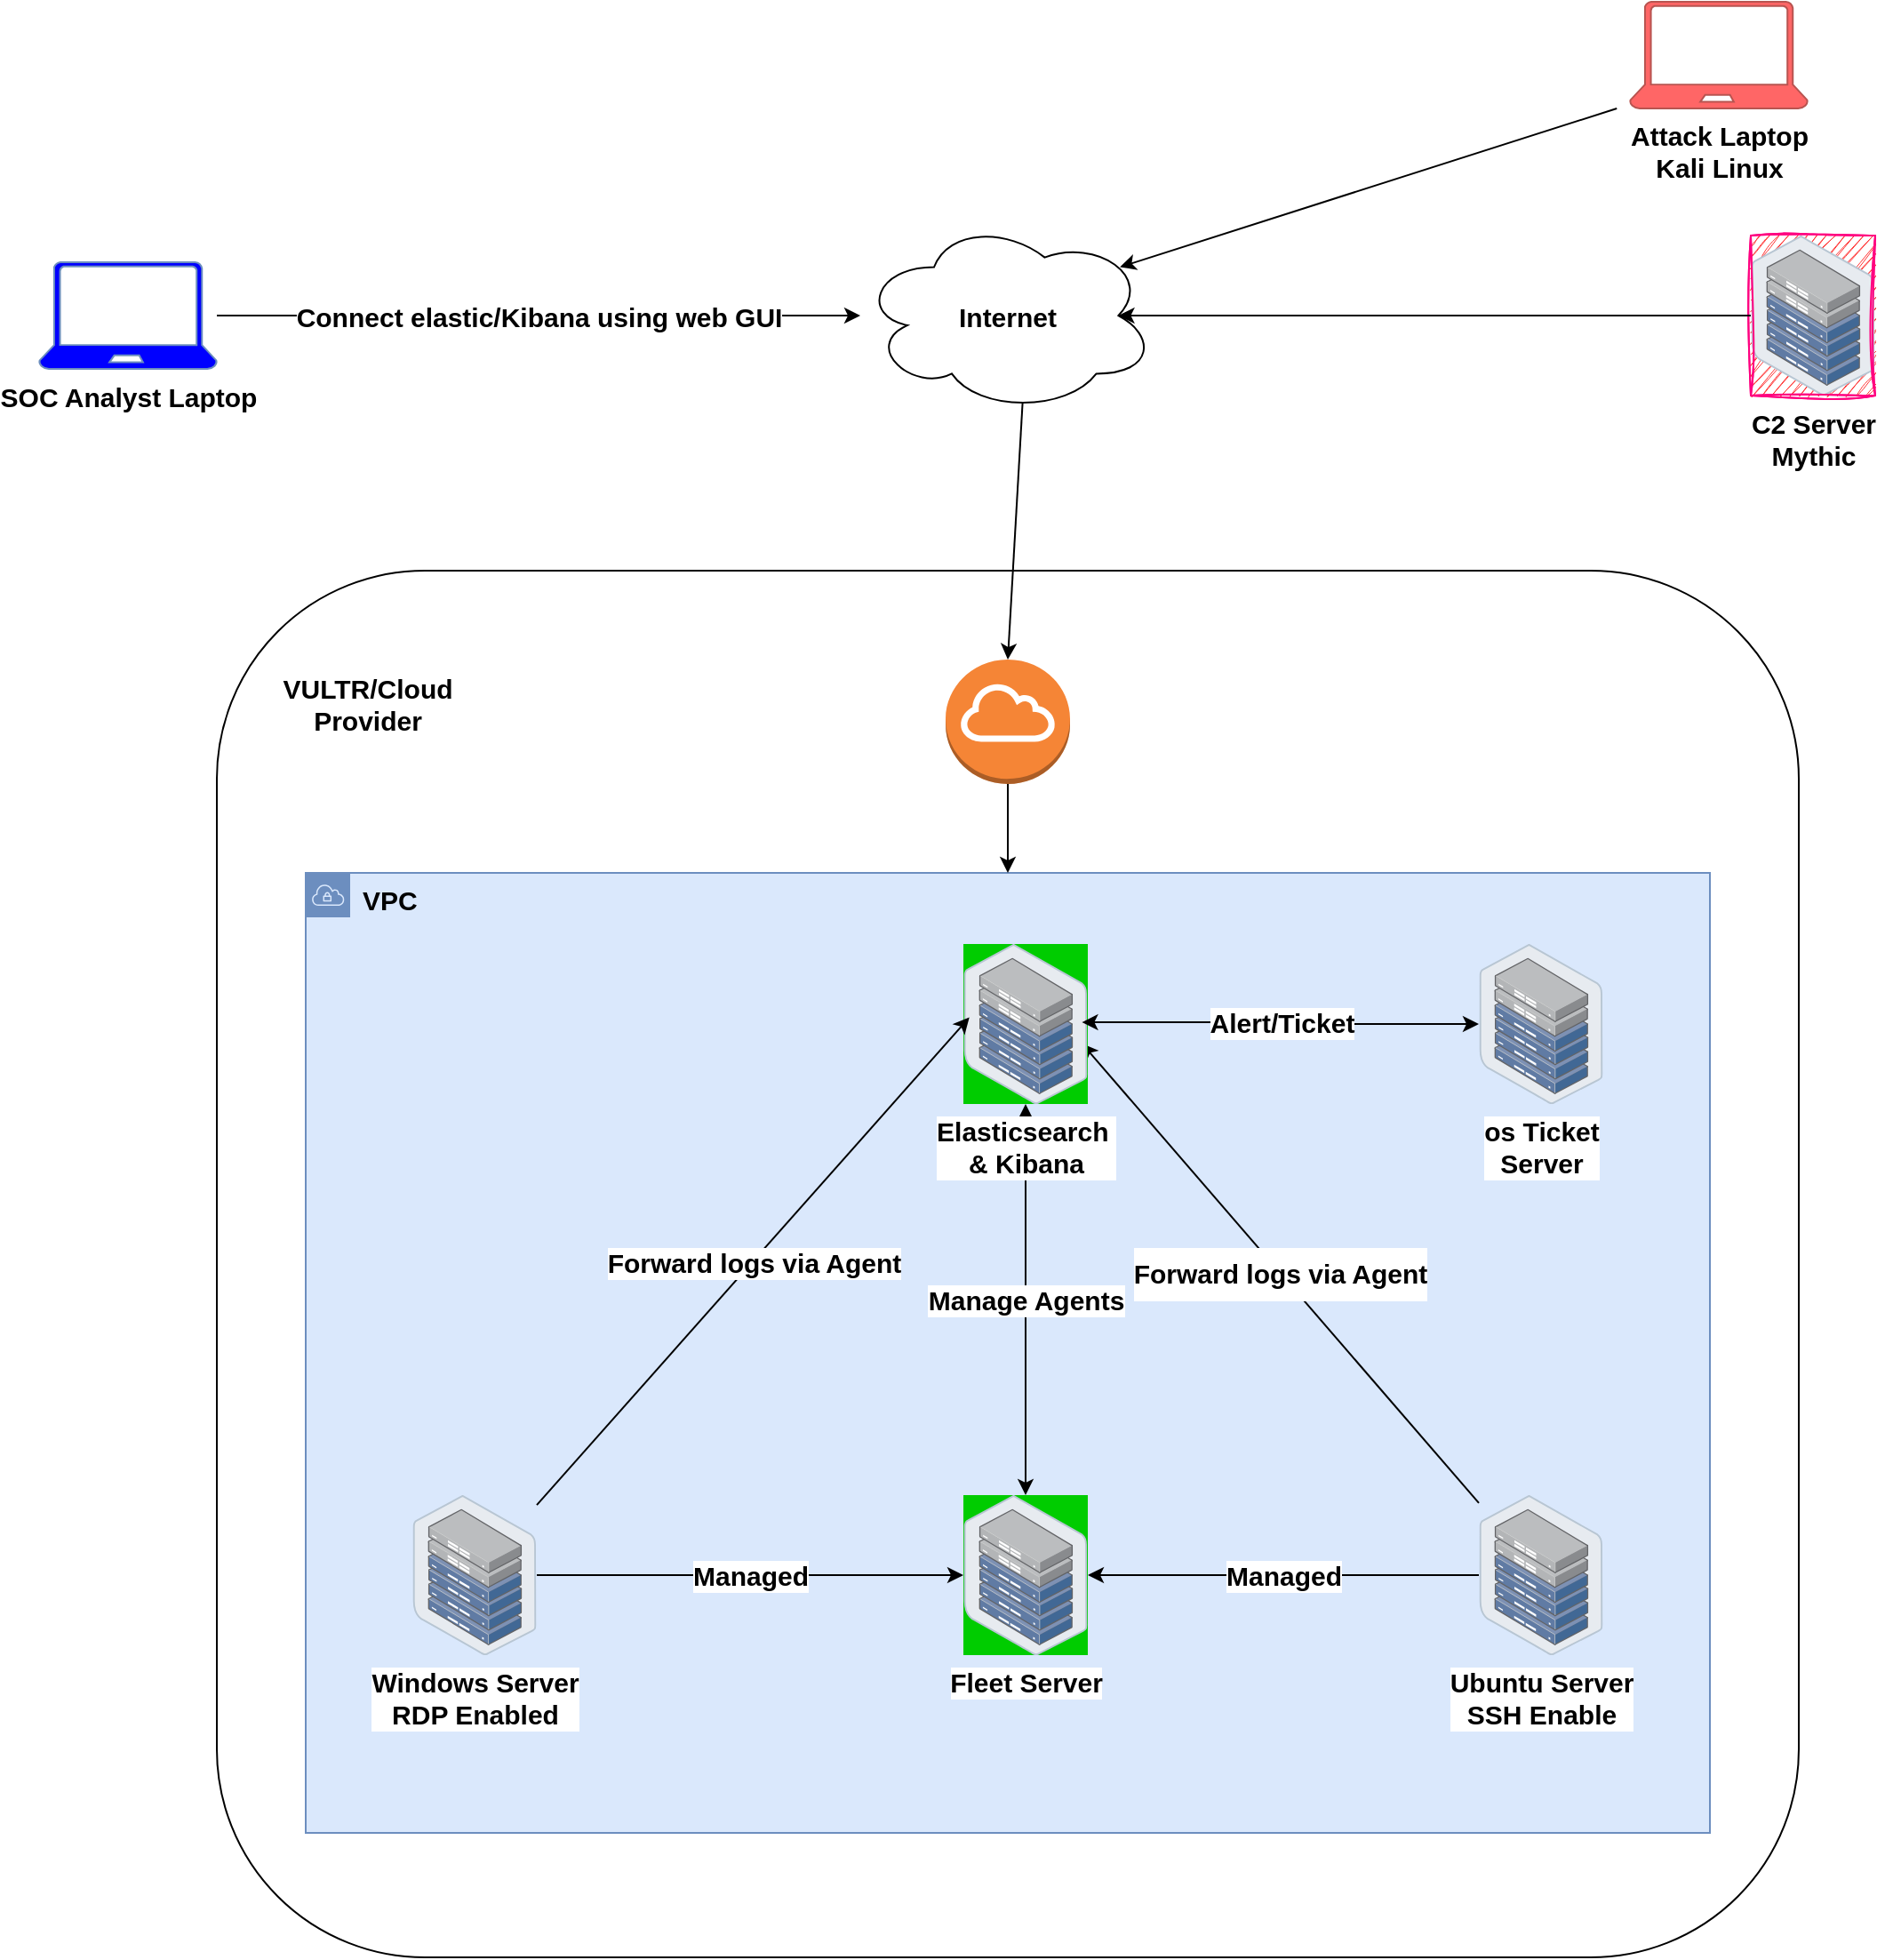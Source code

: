 <mxfile version="24.7.12">
  <diagram name="Page-1" id="L8dKNDp2FXWdfmss2PSj">
    <mxGraphModel dx="1990" dy="1170" grid="0" gridSize="10" guides="1" tooltips="1" connect="1" arrows="1" fold="1" page="0" pageScale="1" pageWidth="1654" pageHeight="2336" math="0" shadow="0">
      <root>
        <mxCell id="0" />
        <mxCell id="1" parent="0" />
        <mxCell id="rkhHqaz2_oyxghOGmpMc-12" value="" style="rounded=1;whiteSpace=wrap;html=1;fontStyle=1;fontSize=15;" vertex="1" parent="1">
          <mxGeometry x="490" y="500" width="890" height="780" as="geometry" />
        </mxCell>
        <mxCell id="rkhHqaz2_oyxghOGmpMc-13" value="VPC" style="sketch=0;outlineConnect=0;html=1;whiteSpace=wrap;fontSize=15;fontStyle=1;shape=mxgraph.aws4.group;grIcon=mxgraph.aws4.group_vpc;strokeColor=#6c8ebf;fillColor=#dae8fc;verticalAlign=top;align=left;spacingLeft=30;dashed=0;" vertex="1" parent="1">
          <mxGeometry x="540" y="670" width="790" height="540" as="geometry" />
        </mxCell>
        <mxCell id="rkhHqaz2_oyxghOGmpMc-20" style="edgeStyle=orthogonalEdgeStyle;rounded=0;orthogonalLoop=1;jettySize=auto;html=1;fontStyle=1;fontSize=15;" edge="1" parent="1" source="rkhHqaz2_oyxghOGmpMc-7" target="rkhHqaz2_oyxghOGmpMc-9">
          <mxGeometry relative="1" as="geometry" />
        </mxCell>
        <mxCell id="rkhHqaz2_oyxghOGmpMc-41" value="Managed" style="edgeLabel;html=1;align=center;verticalAlign=middle;resizable=0;points=[];fontStyle=1;fontSize=15;" vertex="1" connectable="0" parent="rkhHqaz2_oyxghOGmpMc-20">
          <mxGeometry relative="1" as="geometry">
            <mxPoint as="offset" />
          </mxGeometry>
        </mxCell>
        <mxCell id="rkhHqaz2_oyxghOGmpMc-26" style="rounded=0;orthogonalLoop=1;jettySize=auto;html=1;entryX=0.953;entryY=0.622;entryDx=0;entryDy=0;entryPerimeter=0;fontStyle=1;fontSize=15;" edge="1" parent="1" source="rkhHqaz2_oyxghOGmpMc-7" target="rkhHqaz2_oyxghOGmpMc-11">
          <mxGeometry relative="1" as="geometry" />
        </mxCell>
        <mxCell id="rkhHqaz2_oyxghOGmpMc-38" value="&lt;p style=&quot;line-height: 0%; font-size: 15px;&quot;&gt;Forward logs via Agent&lt;/p&gt;" style="edgeLabel;html=1;align=center;verticalAlign=middle;resizable=0;points=[];fontStyle=1;fontSize=15;" vertex="1" connectable="0" parent="rkhHqaz2_oyxghOGmpMc-26">
          <mxGeometry relative="1" as="geometry">
            <mxPoint as="offset" />
          </mxGeometry>
        </mxCell>
        <mxCell id="rkhHqaz2_oyxghOGmpMc-7" value="Ubuntu Server&lt;div style=&quot;font-size: 15px;&quot;&gt;SSH Enable&lt;/div&gt;" style="image;points=[];aspect=fixed;html=1;align=center;shadow=0;dashed=0;image=img/lib/allied_telesis/storage/Datacenter_Server_Half_Rack_ToR.svg;fontStyle=1;fontSize=15;" vertex="1" parent="1">
          <mxGeometry x="1200" y="1020" width="70" height="90" as="geometry" />
        </mxCell>
        <mxCell id="rkhHqaz2_oyxghOGmpMc-19" style="edgeStyle=orthogonalEdgeStyle;rounded=0;orthogonalLoop=1;jettySize=auto;html=1;fontStyle=1;fontSize=15;" edge="1" parent="1" source="rkhHqaz2_oyxghOGmpMc-8" target="rkhHqaz2_oyxghOGmpMc-9">
          <mxGeometry relative="1" as="geometry" />
        </mxCell>
        <mxCell id="rkhHqaz2_oyxghOGmpMc-40" value="Managed" style="edgeLabel;html=1;align=center;verticalAlign=middle;resizable=0;points=[];fontStyle=1;fontSize=15;" vertex="1" connectable="0" parent="rkhHqaz2_oyxghOGmpMc-19">
          <mxGeometry relative="1" as="geometry">
            <mxPoint as="offset" />
          </mxGeometry>
        </mxCell>
        <mxCell id="rkhHqaz2_oyxghOGmpMc-8" value="Windows Server&lt;div style=&quot;font-size: 15px;&quot;&gt;RDP Enabled&lt;/div&gt;" style="image;points=[];aspect=fixed;html=1;align=center;shadow=0;dashed=0;image=img/lib/allied_telesis/storage/Datacenter_Server_Half_Rack_ToR.svg;fontStyle=1;fontSize=15;" vertex="1" parent="1">
          <mxGeometry x="600" y="1020" width="70" height="90" as="geometry" />
        </mxCell>
        <mxCell id="rkhHqaz2_oyxghOGmpMc-9" value="Fleet Server" style="image;points=[];aspect=fixed;html=1;align=center;shadow=0;dashed=0;image=img/lib/allied_telesis/storage/Datacenter_Server_Half_Rack_ToR.svg;fontStyle=1;fontSize=15;imageBackground=#00CC00;" vertex="1" parent="1">
          <mxGeometry x="910" y="1020" width="70" height="90" as="geometry" />
        </mxCell>
        <mxCell id="rkhHqaz2_oyxghOGmpMc-10" value="os Ticket&lt;div style=&quot;font-size: 15px;&quot;&gt;Server&lt;/div&gt;" style="image;points=[];aspect=fixed;html=1;align=center;shadow=0;dashed=0;image=img/lib/allied_telesis/storage/Datacenter_Server_Half_Rack_ToR.svg;fontStyle=1;fontSize=15;" vertex="1" parent="1">
          <mxGeometry x="1200" y="710" width="70" height="90" as="geometry" />
        </mxCell>
        <mxCell id="rkhHqaz2_oyxghOGmpMc-21" style="edgeStyle=orthogonalEdgeStyle;rounded=0;orthogonalLoop=1;jettySize=auto;html=1;startArrow=classic;startFill=1;fontStyle=1;fontSize=15;" edge="1" parent="1" source="rkhHqaz2_oyxghOGmpMc-11" target="rkhHqaz2_oyxghOGmpMc-9">
          <mxGeometry relative="1" as="geometry" />
        </mxCell>
        <mxCell id="rkhHqaz2_oyxghOGmpMc-37" value="Manage Agents" style="edgeLabel;html=1;align=center;verticalAlign=middle;resizable=0;points=[];fontStyle=1;fontSize=15;" vertex="1" connectable="0" parent="rkhHqaz2_oyxghOGmpMc-21">
          <mxGeometry relative="1" as="geometry">
            <mxPoint as="offset" />
          </mxGeometry>
        </mxCell>
        <mxCell id="rkhHqaz2_oyxghOGmpMc-11" value="Elasticsearch&amp;nbsp;&lt;div style=&quot;font-size: 15px;&quot;&gt;&amp;amp; Kibana&lt;/div&gt;" style="image;points=[];aspect=fixed;html=1;align=center;shadow=0;dashed=0;image=img/lib/allied_telesis/storage/Datacenter_Server_Half_Rack_ToR.svg;fontStyle=1;fontSize=15;imageBackground=#00CC00;" vertex="1" parent="1">
          <mxGeometry x="910" y="710" width="70" height="90" as="geometry" />
        </mxCell>
        <mxCell id="rkhHqaz2_oyxghOGmpMc-15" value="C2 Server&lt;div style=&quot;font-size: 15px;&quot;&gt;Mythic&lt;/div&gt;" style="image;points=[];aspect=fixed;html=1;align=center;shadow=0;dashed=0;image=img/lib/allied_telesis/storage/Datacenter_Server_Half_Rack_ToR.svg;imageBackground=#FF3333;imageBorder=#FF0080;sketch=1;curveFitting=1;jiggle=2;fontStyle=1;fontSize=15;" vertex="1" parent="1">
          <mxGeometry x="1353" y="311.5" width="70" height="90" as="geometry" />
        </mxCell>
        <mxCell id="rkhHqaz2_oyxghOGmpMc-17" value="VULTR/Cloud Provider" style="text;html=1;align=center;verticalAlign=middle;whiteSpace=wrap;rounded=0;fontStyle=1;fontSize=15;" vertex="1" parent="1">
          <mxGeometry x="535" y="550" width="80" height="50" as="geometry" />
        </mxCell>
        <mxCell id="rkhHqaz2_oyxghOGmpMc-23" style="edgeStyle=orthogonalEdgeStyle;rounded=0;orthogonalLoop=1;jettySize=auto;html=1;entryX=0.953;entryY=0.489;entryDx=0;entryDy=0;entryPerimeter=0;startArrow=classic;startFill=1;fontStyle=1;fontSize=15;" edge="1" parent="1" source="rkhHqaz2_oyxghOGmpMc-10" target="rkhHqaz2_oyxghOGmpMc-11">
          <mxGeometry relative="1" as="geometry" />
        </mxCell>
        <mxCell id="rkhHqaz2_oyxghOGmpMc-36" value="Alert/Ticket" style="edgeLabel;html=1;align=center;verticalAlign=middle;resizable=0;points=[];fontStyle=1;fontSize=15;" vertex="1" connectable="0" parent="rkhHqaz2_oyxghOGmpMc-23">
          <mxGeometry relative="1" as="geometry">
            <mxPoint as="offset" />
          </mxGeometry>
        </mxCell>
        <mxCell id="rkhHqaz2_oyxghOGmpMc-24" value="Internet" style="ellipse;shape=cloud;whiteSpace=wrap;html=1;fontStyle=1;fontSize=15;" vertex="1" parent="1">
          <mxGeometry x="852" y="302" width="166" height="109" as="geometry" />
        </mxCell>
        <mxCell id="rkhHqaz2_oyxghOGmpMc-25" style="rounded=0;orthogonalLoop=1;jettySize=auto;html=1;entryX=0.048;entryY=0.459;entryDx=0;entryDy=0;entryPerimeter=0;fontStyle=1;fontSize=15;" edge="1" parent="1" source="rkhHqaz2_oyxghOGmpMc-8" target="rkhHqaz2_oyxghOGmpMc-11">
          <mxGeometry relative="1" as="geometry" />
        </mxCell>
        <mxCell id="rkhHqaz2_oyxghOGmpMc-39" value="Forward logs via Agent" style="edgeLabel;html=1;align=center;verticalAlign=middle;resizable=0;points=[];fontStyle=1;fontSize=15;" vertex="1" connectable="0" parent="rkhHqaz2_oyxghOGmpMc-25">
          <mxGeometry relative="1" as="geometry">
            <mxPoint as="offset" />
          </mxGeometry>
        </mxCell>
        <mxCell id="rkhHqaz2_oyxghOGmpMc-27" style="edgeStyle=orthogonalEdgeStyle;rounded=0;orthogonalLoop=1;jettySize=auto;html=1;entryX=0.875;entryY=0.5;entryDx=0;entryDy=0;entryPerimeter=0;fontStyle=1;fontSize=15;" edge="1" parent="1" source="rkhHqaz2_oyxghOGmpMc-15" target="rkhHqaz2_oyxghOGmpMc-24">
          <mxGeometry relative="1" as="geometry" />
        </mxCell>
        <mxCell id="rkhHqaz2_oyxghOGmpMc-28" value="Attack Laptop&lt;br style=&quot;font-size: 15px;&quot;&gt;Kali Linux" style="sketch=0;aspect=fixed;pointerEvents=1;shadow=0;dashed=0;html=1;strokeColor=#b85450;labelPosition=center;verticalLabelPosition=bottom;verticalAlign=top;align=center;fillColor=#FF6666;shape=mxgraph.azure.laptop;fontStyle=1;fontSize=15;" vertex="1" parent="1">
          <mxGeometry x="1285" y="180" width="100" height="60" as="geometry" />
        </mxCell>
        <mxCell id="rkhHqaz2_oyxghOGmpMc-29" style="rounded=0;orthogonalLoop=1;jettySize=auto;html=1;entryX=0.88;entryY=0.25;entryDx=0;entryDy=0;entryPerimeter=0;fontStyle=1;fontSize=15;" edge="1" parent="1" target="rkhHqaz2_oyxghOGmpMc-24">
          <mxGeometry relative="1" as="geometry">
            <mxPoint x="1277.64" y="240.004" as="sourcePoint" />
          </mxGeometry>
        </mxCell>
        <mxCell id="rkhHqaz2_oyxghOGmpMc-34" style="edgeStyle=orthogonalEdgeStyle;rounded=0;orthogonalLoop=1;jettySize=auto;html=1;exitX=0.5;exitY=1;exitDx=0;exitDy=0;exitPerimeter=0;fontStyle=1;fontSize=15;" edge="1" parent="1" source="rkhHqaz2_oyxghOGmpMc-30" target="rkhHqaz2_oyxghOGmpMc-13">
          <mxGeometry relative="1" as="geometry" />
        </mxCell>
        <mxCell id="rkhHqaz2_oyxghOGmpMc-30" value="" style="outlineConnect=0;dashed=0;verticalLabelPosition=bottom;verticalAlign=top;align=center;html=1;shape=mxgraph.aws3.internet_gateway;fillColor=#F58536;gradientColor=none;fontStyle=1;fontSize=15;" vertex="1" parent="1">
          <mxGeometry x="900" y="550" width="70" height="70" as="geometry" />
        </mxCell>
        <mxCell id="rkhHqaz2_oyxghOGmpMc-32" style="edgeStyle=orthogonalEdgeStyle;rounded=0;orthogonalLoop=1;jettySize=auto;html=1;fontStyle=1;fontSize=15;" edge="1" parent="1" source="rkhHqaz2_oyxghOGmpMc-31" target="rkhHqaz2_oyxghOGmpMc-24">
          <mxGeometry relative="1" as="geometry" />
        </mxCell>
        <mxCell id="rkhHqaz2_oyxghOGmpMc-35" value="Connect elastic/Kibana using web GUI" style="edgeLabel;html=1;align=center;verticalAlign=middle;resizable=0;points=[];fontStyle=1;fontSize=15;" vertex="1" connectable="0" parent="rkhHqaz2_oyxghOGmpMc-32">
          <mxGeometry relative="1" as="geometry">
            <mxPoint as="offset" />
          </mxGeometry>
        </mxCell>
        <mxCell id="rkhHqaz2_oyxghOGmpMc-31" value="SOC Analyst Laptop" style="sketch=0;aspect=fixed;pointerEvents=1;shadow=0;dashed=0;html=1;strokeColor=#6c8ebf;labelPosition=center;verticalLabelPosition=bottom;verticalAlign=top;align=center;fillColor=#0000FF;shape=mxgraph.azure.laptop;fontStyle=1;fontSize=15;" vertex="1" parent="1">
          <mxGeometry x="390" y="326.5" width="100" height="60" as="geometry" />
        </mxCell>
        <mxCell id="rkhHqaz2_oyxghOGmpMc-33" style="rounded=0;orthogonalLoop=1;jettySize=auto;html=1;exitX=0.55;exitY=0.95;exitDx=0;exitDy=0;exitPerimeter=0;entryX=0.5;entryY=0;entryDx=0;entryDy=0;entryPerimeter=0;fontStyle=1;fontSize=15;" edge="1" parent="1" source="rkhHqaz2_oyxghOGmpMc-24" target="rkhHqaz2_oyxghOGmpMc-30">
          <mxGeometry relative="1" as="geometry" />
        </mxCell>
      </root>
    </mxGraphModel>
  </diagram>
</mxfile>
